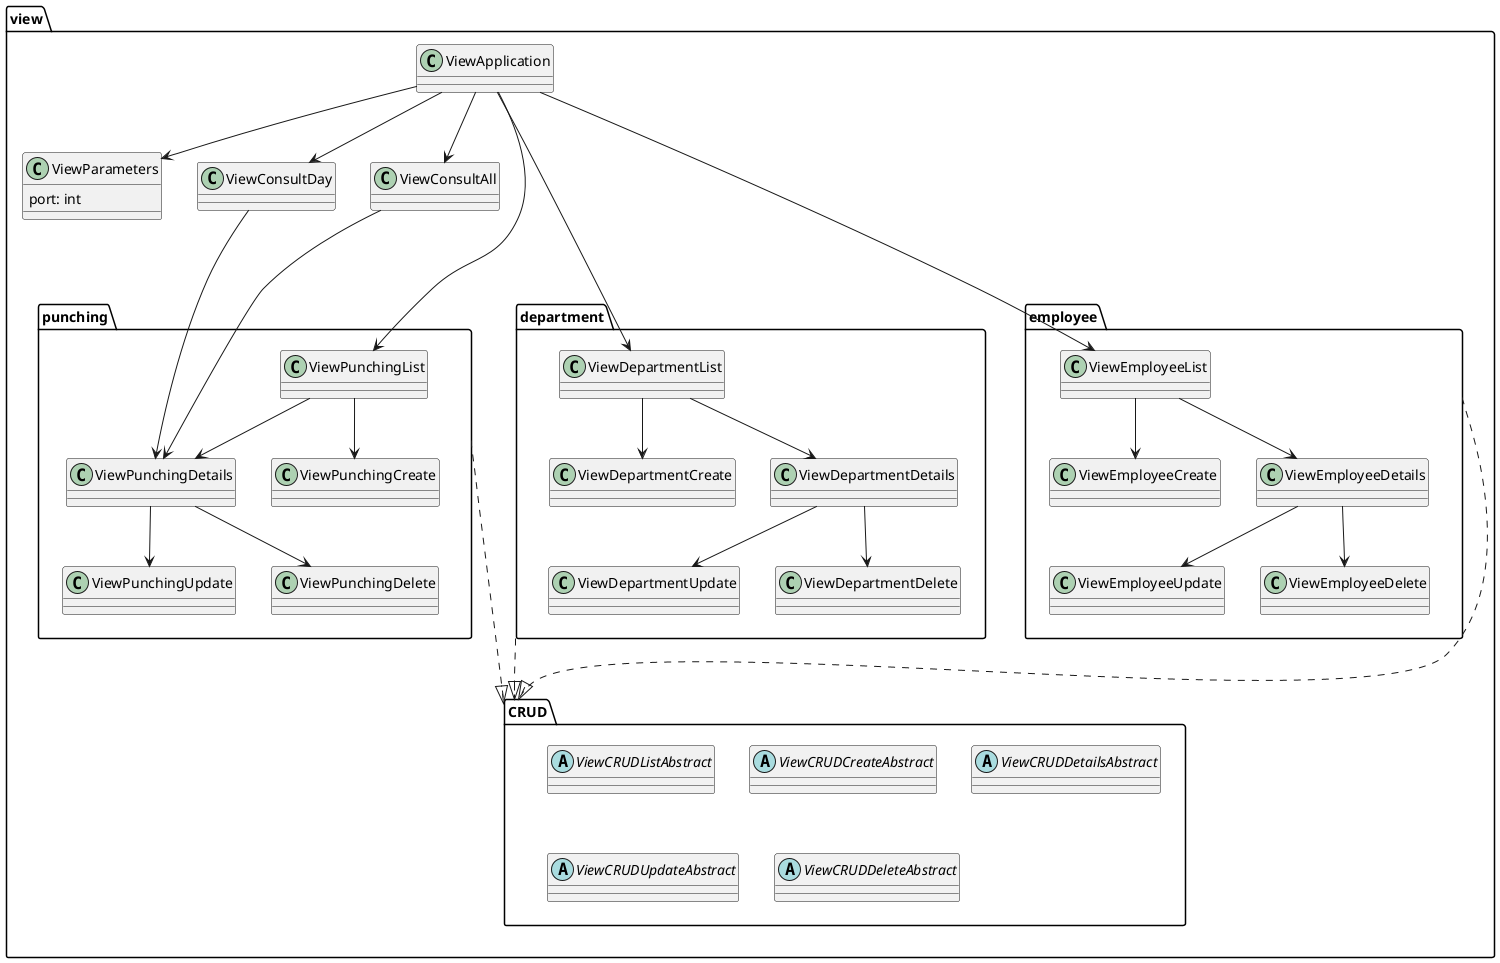 @startuml View Main Application
skinparam groupInheritance 2

package view {
    class ViewApplication
    class ViewParameters {
        port: int
    }
    class ViewConsultAll
    class ViewConsultDay

    ' CRUD (LCRUD)
    package CRUD {
        abstract class ViewCRUDListAbstract
        abstract class ViewCRUDCreateAbstract
        abstract class ViewCRUDDetailsAbstract
        abstract class ViewCRUDUpdateAbstract
        abstract class ViewCRUDDeleteAbstract
    }

    package department {
        class ViewDepartmentList
        class ViewDepartmentCreate
        class ViewDepartmentDetails
        class ViewDepartmentUpdate
        class ViewDepartmentDelete
    }

    package employee {    
        class ViewEmployeeList
        class ViewEmployeeCreate
        class ViewEmployeeDetails
        class ViewEmployeeUpdate
        class ViewEmployeeDelete
    }

    package punching {
        class ViewPunchingList
        class ViewPunchingCreate
        class ViewPunchingDetails
        class ViewPunchingUpdate
        class ViewPunchingDelete
    }

    ' extends
    department .....|> CRUD
    employee .....|> CRUD
    punching .....|> CRUD


    ' going from one view to another
    ViewApplication --> ViewParameters
    ViewApplication --> ViewConsultAll
    ViewApplication --> ViewConsultDay
    ViewApplication ----> ViewDepartmentList
    ViewApplication ----> ViewEmployeeList
    ViewApplication ----> ViewPunchingList
    ViewConsultDay ----> ViewPunchingDetails
    ViewConsultAll ----> ViewPunchingDetails

    ' List -> Create, Details
    ViewDepartmentList --> ViewDepartmentCreate
    ViewDepartmentList --> ViewDepartmentDetails
    ViewEmployeeList --> ViewEmployeeCreate
    ViewEmployeeList --> ViewEmployeeDetails
    ViewPunchingList --> ViewPunchingCreate
    ViewPunchingList --> ViewPunchingDetails
    ' Details -> Update, Delete
    ViewDepartmentDetails --> ViewDepartmentUpdate
    ViewDepartmentDetails --> ViewDepartmentDelete
    ViewEmployeeDetails --> ViewEmployeeUpdate
    ViewEmployeeDetails --> ViewEmployeeDelete
    ViewPunchingDetails --> ViewPunchingUpdate
    ViewPunchingDetails --> ViewPunchingDelete

    
}
@enduml
